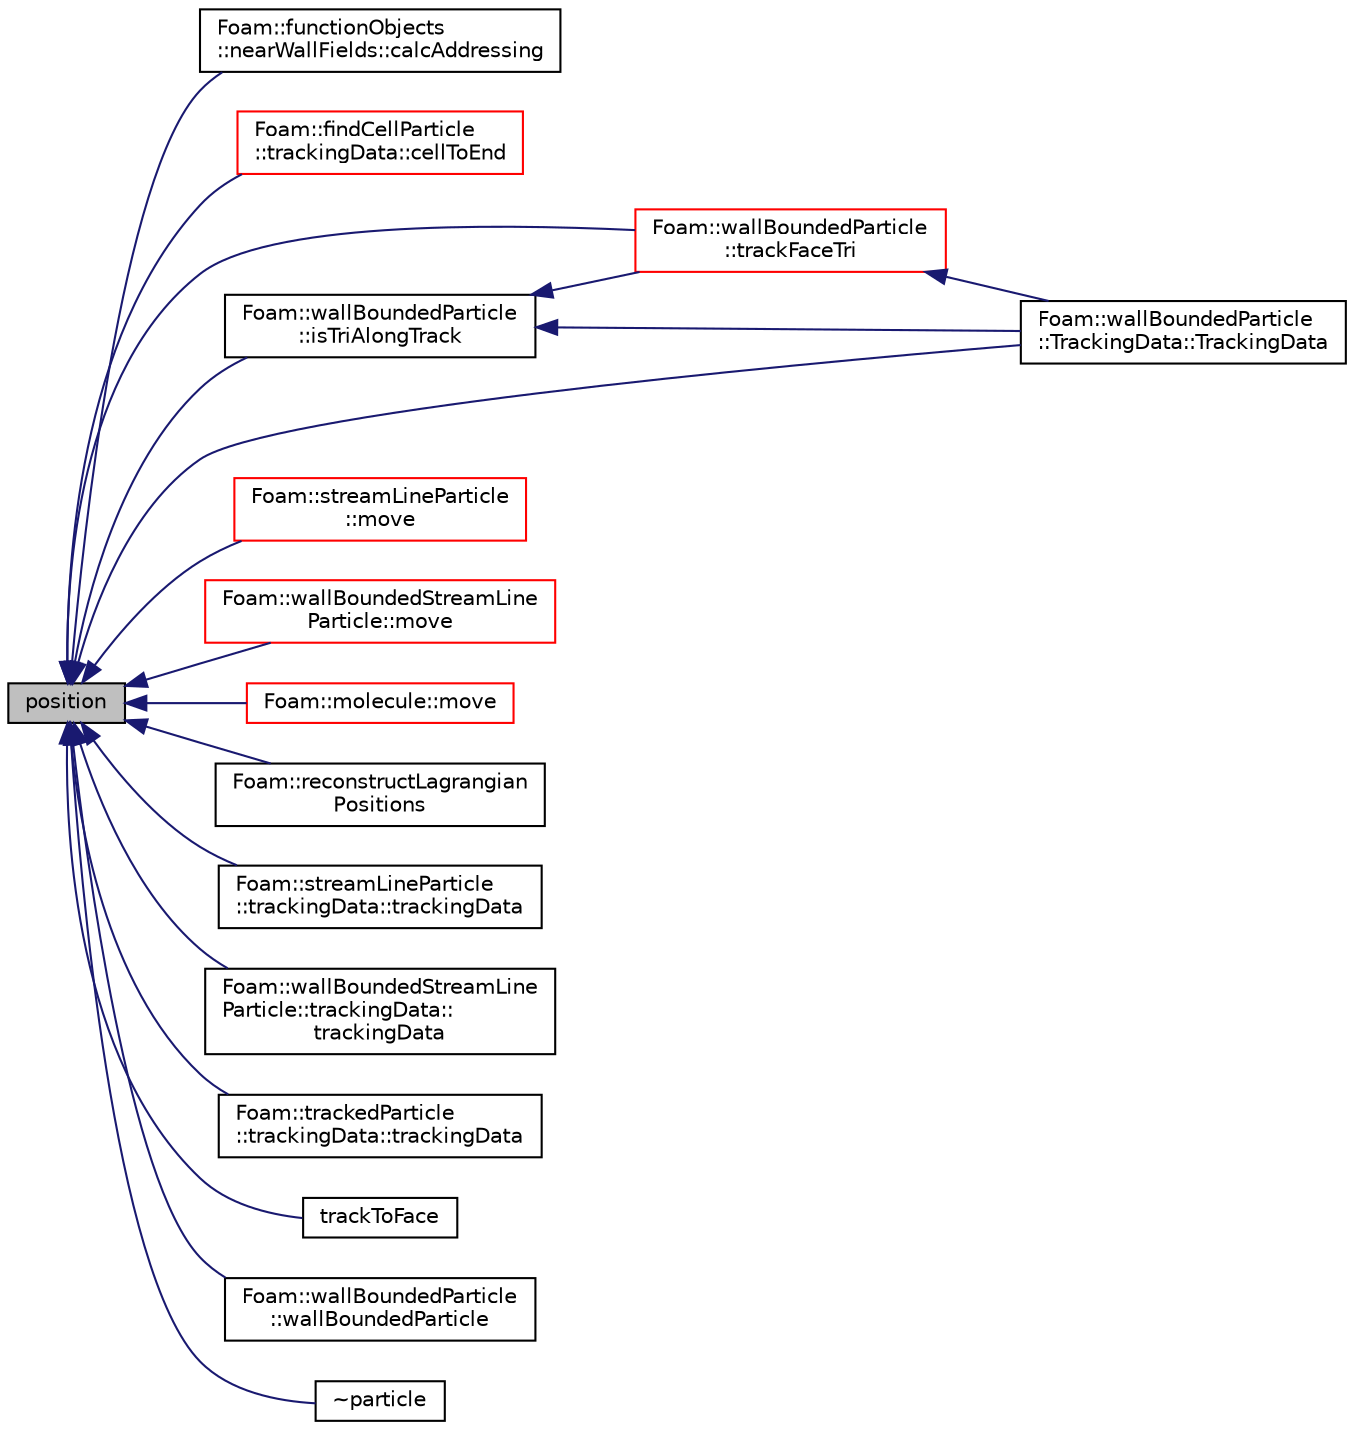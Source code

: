 digraph "position"
{
  bgcolor="transparent";
  edge [fontname="Helvetica",fontsize="10",labelfontname="Helvetica",labelfontsize="10"];
  node [fontname="Helvetica",fontsize="10",shape=record];
  rankdir="LR";
  Node1 [label="position",height=0.2,width=0.4,color="black", fillcolor="grey75", style="filled", fontcolor="black"];
  Node1 -> Node2 [dir="back",color="midnightblue",fontsize="10",style="solid",fontname="Helvetica"];
  Node2 [label="Foam::functionObjects\l::nearWallFields::calcAddressing",height=0.2,width=0.4,color="black",URL="$a01622.html#a7097a017d4eac4116d58a3cdbf507891",tooltip="Calculate addressing from cells back to patch faces. "];
  Node1 -> Node3 [dir="back",color="midnightblue",fontsize="10",style="solid",fontname="Helvetica"];
  Node3 [label="Foam::findCellParticle\l::trackingData::cellToEnd",height=0.2,width=0.4,color="red",URL="$a02742.html#aec966fde6f1bab647211479c8891273b"];
  Node1 -> Node4 [dir="back",color="midnightblue",fontsize="10",style="solid",fontname="Helvetica"];
  Node4 [label="Foam::wallBoundedParticle\l::isTriAlongTrack",height=0.2,width=0.4,color="black",URL="$a02942.html#a92114475fe764fd1e7e09cc4d4873edb",tooltip="Is current triangle in the track direction. "];
  Node4 -> Node5 [dir="back",color="midnightblue",fontsize="10",style="solid",fontname="Helvetica"];
  Node5 [label="Foam::wallBoundedParticle\l::trackFaceTri",height=0.2,width=0.4,color="red",URL="$a02942.html#ace2556eafc9c11fe6680a512cd5b4120",tooltip="Track through single triangle. "];
  Node5 -> Node6 [dir="back",color="midnightblue",fontsize="10",style="solid",fontname="Helvetica"];
  Node6 [label="Foam::wallBoundedParticle\l::TrackingData::TrackingData",height=0.2,width=0.4,color="black",URL="$a02750.html#a6314a22146c220ef091a623801dc2b2d"];
  Node4 -> Node6 [dir="back",color="midnightblue",fontsize="10",style="solid",fontname="Helvetica"];
  Node1 -> Node7 [dir="back",color="midnightblue",fontsize="10",style="solid",fontname="Helvetica"];
  Node7 [label="Foam::streamLineParticle\l::move",height=0.2,width=0.4,color="red",URL="$a02543.html#ab2af4f225a9c3e9d8789961151f121ac",tooltip="Track all particles to their end point. "];
  Node1 -> Node8 [dir="back",color="midnightblue",fontsize="10",style="solid",fontname="Helvetica"];
  Node8 [label="Foam::wallBoundedStreamLine\lParticle::move",height=0.2,width=0.4,color="red",URL="$a02944.html#ab2af4f225a9c3e9d8789961151f121ac",tooltip="Track all particles to their end point. "];
  Node1 -> Node9 [dir="back",color="midnightblue",fontsize="10",style="solid",fontname="Helvetica"];
  Node9 [label="Foam::molecule::move",height=0.2,width=0.4,color="red",URL="$a01561.html#ab2af4f225a9c3e9d8789961151f121ac"];
  Node1 -> Node10 [dir="back",color="midnightblue",fontsize="10",style="solid",fontname="Helvetica"];
  Node10 [label="Foam::reconstructLagrangian\lPositions",height=0.2,width=0.4,color="black",URL="$a10936.html#aa79886edb1803e50f180d00fa4e477a4"];
  Node1 -> Node5 [dir="back",color="midnightblue",fontsize="10",style="solid",fontname="Helvetica"];
  Node1 -> Node6 [dir="back",color="midnightblue",fontsize="10",style="solid",fontname="Helvetica"];
  Node1 -> Node11 [dir="back",color="midnightblue",fontsize="10",style="solid",fontname="Helvetica"];
  Node11 [label="Foam::streamLineParticle\l::trackingData::trackingData",height=0.2,width=0.4,color="black",URL="$a02741.html#acd8a95e9708abe51903c80421ab6c16b"];
  Node1 -> Node12 [dir="back",color="midnightblue",fontsize="10",style="solid",fontname="Helvetica"];
  Node12 [label="Foam::wallBoundedStreamLine\lParticle::trackingData::\ltrackingData",height=0.2,width=0.4,color="black",URL="$a02740.html#a33b3395463fa2263d8e0ff0cd099def6"];
  Node1 -> Node13 [dir="back",color="midnightblue",fontsize="10",style="solid",fontname="Helvetica"];
  Node13 [label="Foam::trackedParticle\l::trackingData::trackingData",height=0.2,width=0.4,color="black",URL="$a02746.html#a780b49efb48ccac07001fd12fa1d3d1d"];
  Node1 -> Node14 [dir="back",color="midnightblue",fontsize="10",style="solid",fontname="Helvetica"];
  Node14 [label="trackToFace",height=0.2,width=0.4,color="black",URL="$a01819.html#a843767f232f5b61884dcd757558591e0"];
  Node1 -> Node15 [dir="back",color="midnightblue",fontsize="10",style="solid",fontname="Helvetica"];
  Node15 [label="Foam::wallBoundedParticle\l::wallBoundedParticle",height=0.2,width=0.4,color="black",URL="$a02942.html#a92bfc8a64e34d6144b1549bc7ddf4062",tooltip="Construct copy. "];
  Node1 -> Node16 [dir="back",color="midnightblue",fontsize="10",style="solid",fontname="Helvetica"];
  Node16 [label="~particle",height=0.2,width=0.4,color="black",URL="$a01819.html#a21cc76910d09c0550f6ce9f2ed3b2f52",tooltip="Destructor. "];
}
